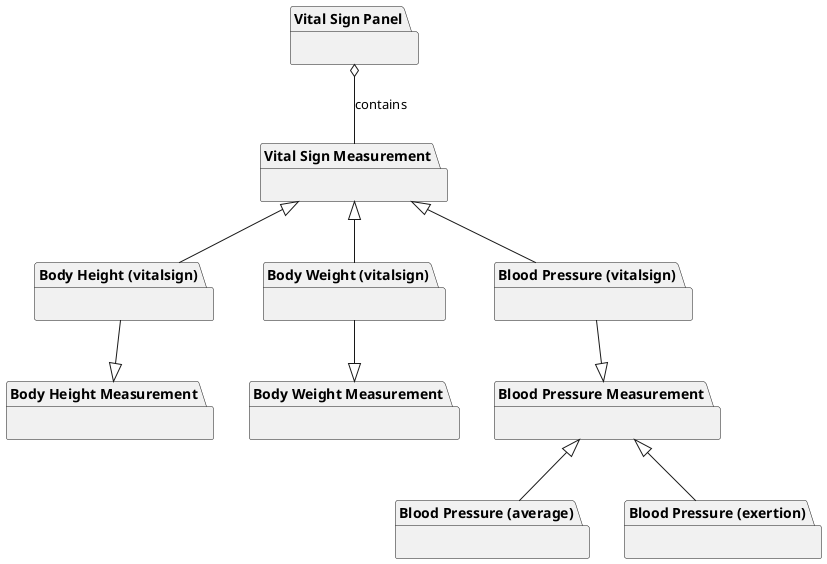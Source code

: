 @startuml


package "Vital Sign Panel" as pkg {

}

package "Vital Sign Measurement" as pkg1 {

}

pkg o-- pkg1 : contains

package "Blood Pressure Measurement" as pkg2a {
}
package "Body Weight Measurement" as pkg3a {
}
package "Body Height Measurement" as pkg4a {
}

package "Blood Pressure (vitalsign)" as pkg2b {
}
package "Body Weight (vitalsign)" as pkg3b {
}
package "Body Height (vitalsign)" as pkg4b {
}

package "Blood Pressure (average)" as pkg2c {
}
package "Blood Pressure (exertion)" as pkg2d {
}


pkg1 <|-- pkg2b
pkg1 <|-- pkg3b
pkg1 <|-- pkg4b

pkg2a <|-up- pkg2b
pkg3a <|-up- pkg3b
pkg4a <|-up- pkg4b

pkg2a <|-down- pkg2c
pkg2a <|-down- pkg2d

@enduml